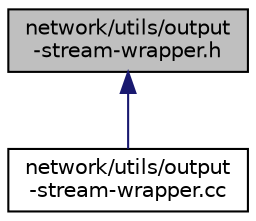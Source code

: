 digraph "network/utils/output-stream-wrapper.h"
{
  edge [fontname="Helvetica",fontsize="10",labelfontname="Helvetica",labelfontsize="10"];
  node [fontname="Helvetica",fontsize="10",shape=record];
  Node1 [label="network/utils/output\l-stream-wrapper.h",height=0.2,width=0.4,color="black", fillcolor="grey75", style="filled", fontcolor="black"];
  Node1 -> Node2 [dir="back",color="midnightblue",fontsize="10",style="solid"];
  Node2 [label="network/utils/output\l-stream-wrapper.cc",height=0.2,width=0.4,color="black", fillcolor="white", style="filled",URL="$d1/de9/output-stream-wrapper_8cc.html"];
}
